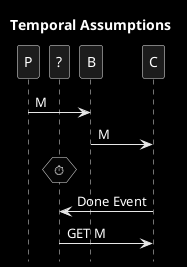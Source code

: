 @startuml
title Temporal Assumptions
hide footbox
skinparam monochrome reverse
participant P
participant "?"

P->B: M
B->C: M

hnote over "?": ⏱️
C->"?": Done Event
"?"->C: GET M
@enduml
